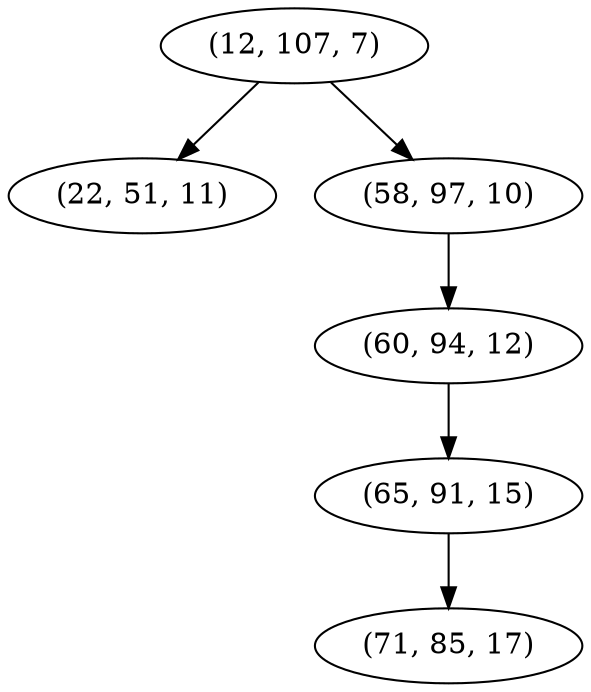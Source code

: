 digraph tree {
    "(12, 107, 7)";
    "(22, 51, 11)";
    "(58, 97, 10)";
    "(60, 94, 12)";
    "(65, 91, 15)";
    "(71, 85, 17)";
    "(12, 107, 7)" -> "(22, 51, 11)";
    "(12, 107, 7)" -> "(58, 97, 10)";
    "(58, 97, 10)" -> "(60, 94, 12)";
    "(60, 94, 12)" -> "(65, 91, 15)";
    "(65, 91, 15)" -> "(71, 85, 17)";
}
